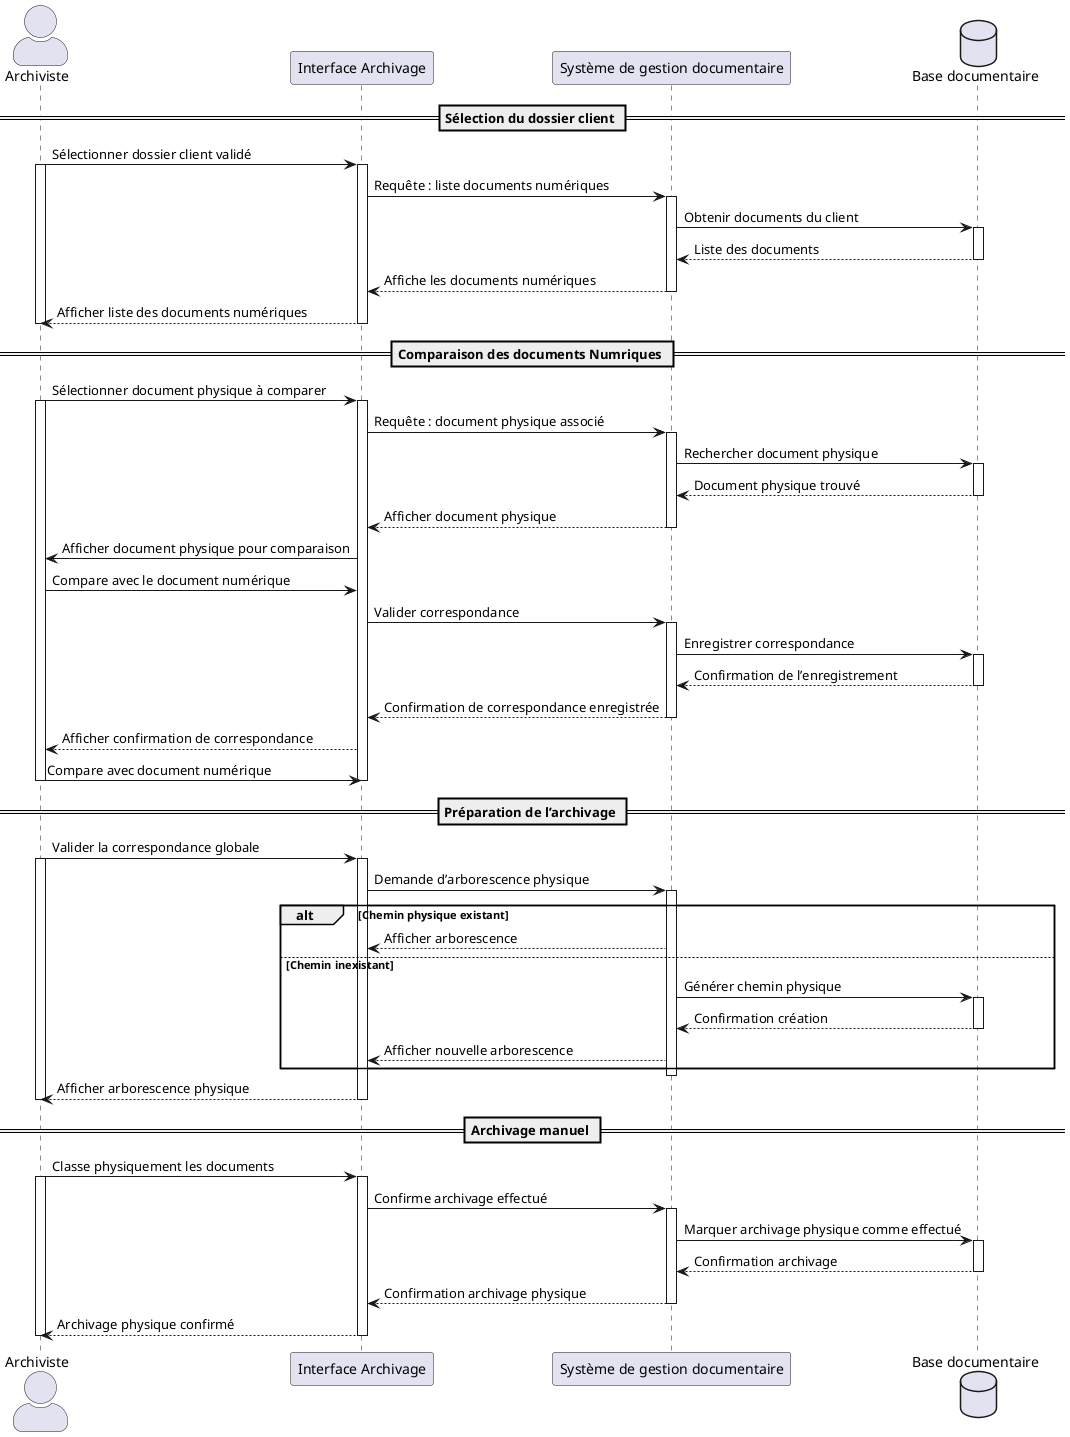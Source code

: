 @startuml UC060
skinparam actorStyle awesome

actor "Archiviste" as Archiviste
participant "Interface Archivage" as UI
participant "Système de gestion documentaire" as Système
database "Base documentaire" as BDD

== Sélection du dossier client ==
Archiviste -> UI : Sélectionner dossier client validé
activate Archiviste
activate UI
UI -> Système : Requête : liste documents numériques
activate Système
Système -> BDD : Obtenir documents du client
activate BDD
BDD --> Système : Liste des documents
deactivate BDD
Système --> UI : Affiche les documents numériques
deactivate Système
UI --> Archiviste : Afficher liste des documents numériques
deactivate UI
deactivate Archiviste

== Comparaison des documents Numriques ==
Archiviste -> UI : Sélectionner document physique à comparer
activate Archiviste
activate UI
UI -> Système : Requête : document physique associé
activate Système
Système -> BDD : Rechercher document physique
activate BDD
BDD --> Système : Document physique trouvé
deactivate BDD
Système --> UI : Afficher document physique
deactivate Système
UI -> Archiviste : Afficher document physique pour comparaison
Archiviste -> UI : Compare avec le document numérique
UI -> Système : Valider correspondance
activate Système
Système -> BDD : Enregistrer correspondance
activate BDD
BDD --> Système : Confirmation de l’enregistrement
deactivate BDD
Système --> UI : Confirmation de correspondance enregistrée
deactivate Système
UI --> Archiviste : Afficher confirmation de correspondance
Archiviste -> UI : Compare avec document numérique
deactivate Archiviste
deactivate UI

== Préparation de l’archivage ==
Archiviste -> UI : Valider la correspondance globale
activate UI
activate Archiviste
UI -> Système : Demande d’arborescence physique
activate Système

alt Chemin physique existant
  Système --> UI : Afficher arborescence
else Chemin inexistant
  Système -> BDD : Générer chemin physique
    activate BDD
  BDD --> Système : Confirmation création
    deactivate BDD
  Système --> UI : Afficher nouvelle arborescence
end
deactivate Système
UI --> Archiviste : Afficher arborescence physique
deactivate Archiviste
deactivate UI

== Archivage manuel ==
Archiviste -> UI : Classe physiquement les documents
activate Archiviste
activate UI
UI -> Système : Confirme archivage effectué
activate Système
Système -> BDD : Marquer archivage physique comme effectué
activate BDD
BDD --> Système : Confirmation archivage
deactivate BDD
Système --> UI : Confirmation archivage physique
deactivate Système
UI --> Archiviste : Archivage physique confirmé
deactivate UI
deactivate Archiviste
@enduml
